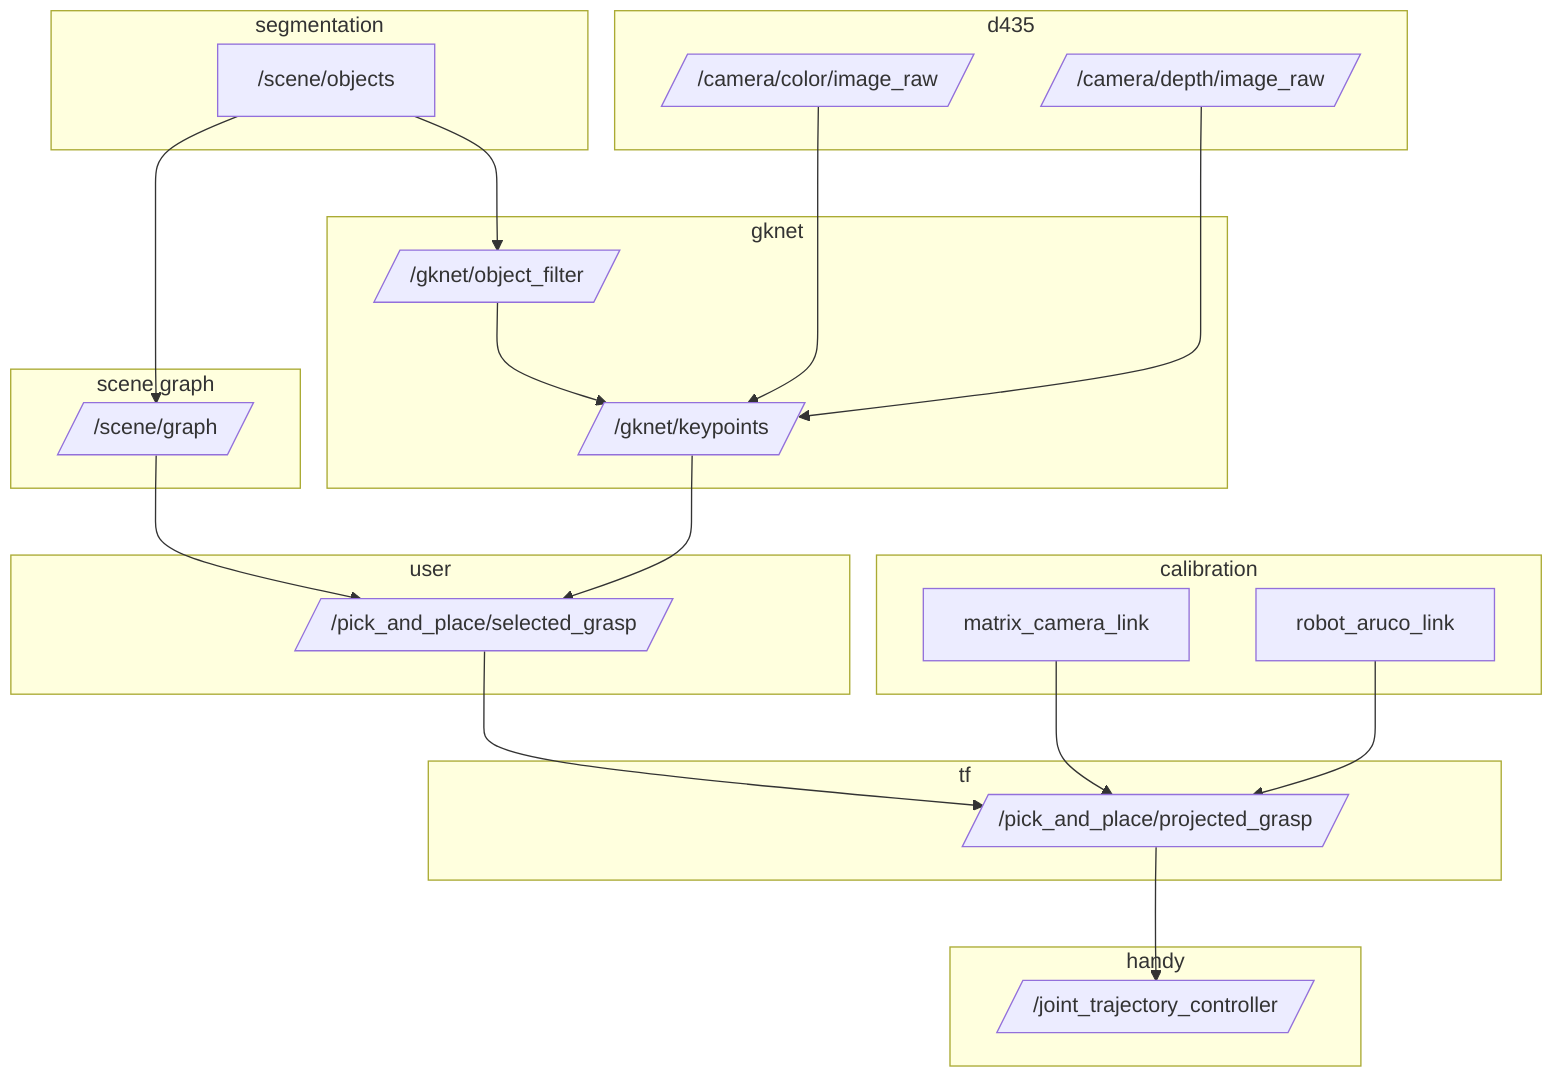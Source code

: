 graph TD
    subgraph d435
        color[/"/camera/color/image_raw"/]
        depth[/"/camera/depth/image_raw"/]
    end
    subgraph gknet
        keypoints[/"/gknet/keypoints"/]
        filtered[/"/gknet/object_filter"/]
    end
    subgraph segmentation
        bbox["/scene/objects"]
    end
    subgraph scene graph
        scene[/"/scene/graph"/]
    end
    subgraph handy
        controller[/"/joint_trajectory_controller"/]
    end
    subgraph calibration
        matrix_camera_link
        robot_aruco_link
    end
    subgraph user
        selected[/"/pick_and_place/selected_grasp"/]
    end
    subgraph tf
        project[/"/pick_and_place/projected_grasp"/]
    end

    bbox --> filtered
    filtered --> keypoints
    color ---> keypoints
    depth --> keypoints

    scene --> selected
    keypoints --> selected
    
    selected --> project
    matrix_camera_link --> project
    robot_aruco_link --> project

    project --> controller

    bbox --> scene